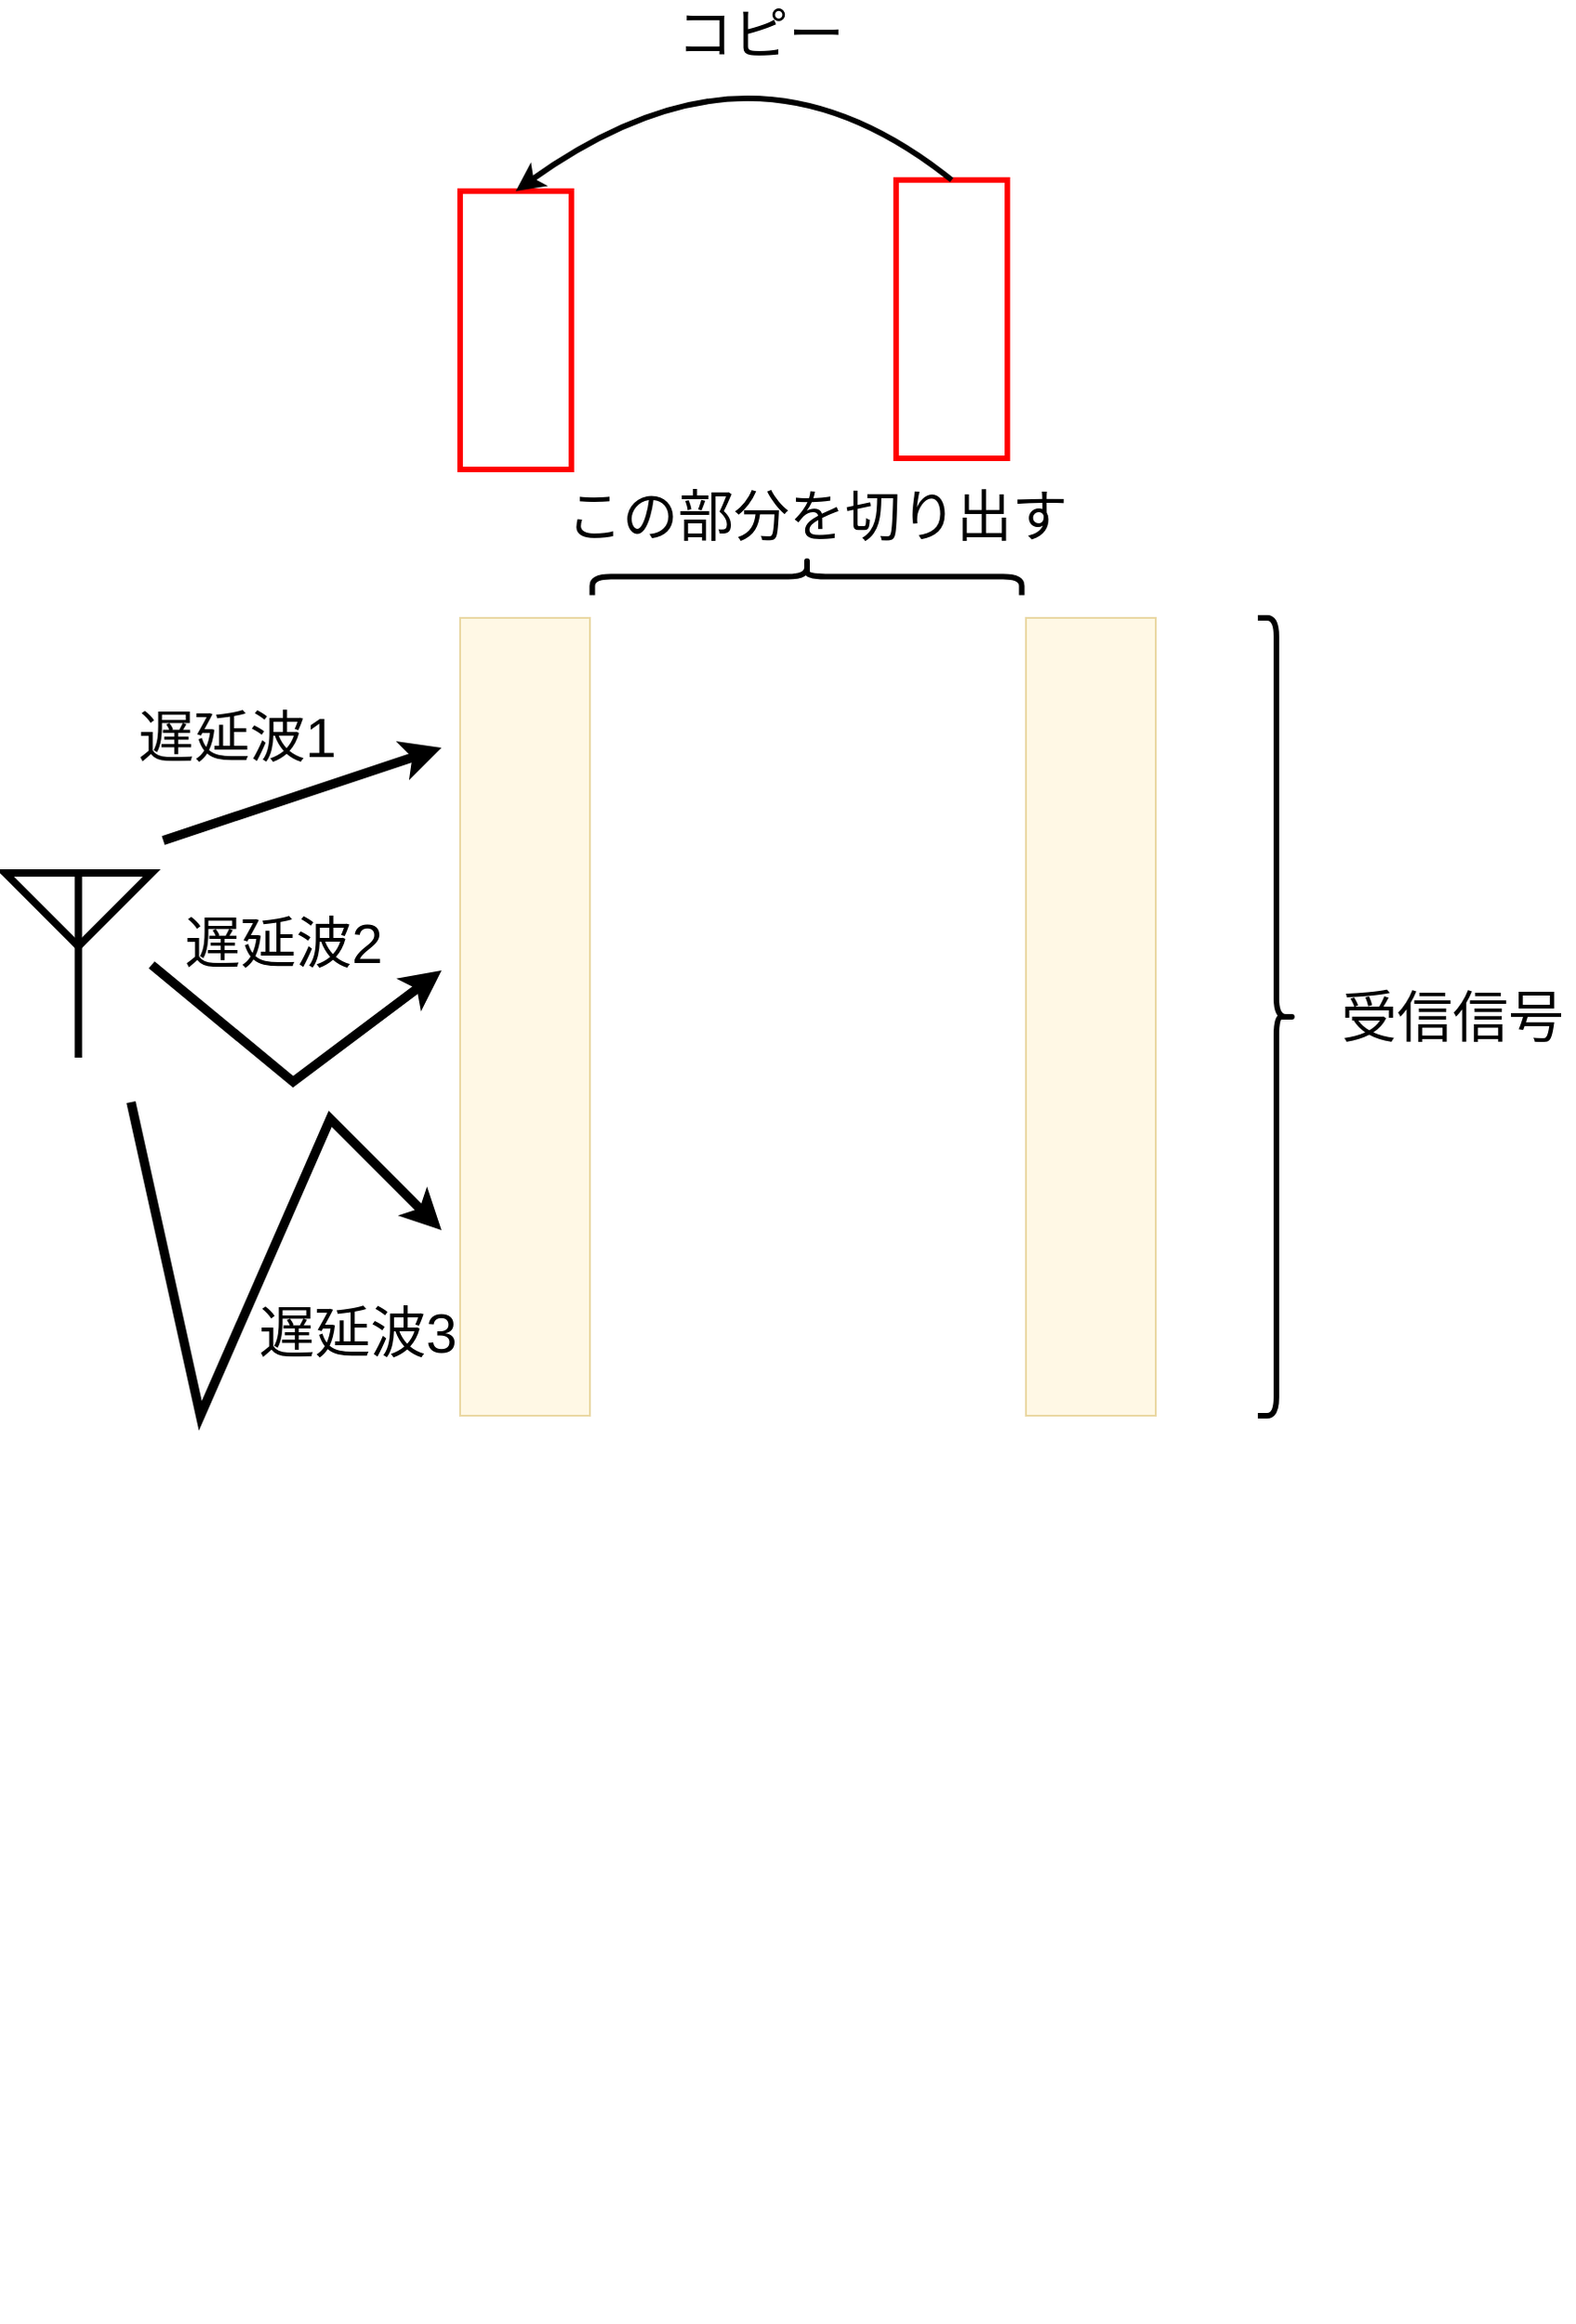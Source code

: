 <mxfile version="26.1.0">
  <diagram name="ページ1" id="u3KTnGcaad2kfNNgDazC">
    <mxGraphModel dx="1434" dy="1987" grid="1" gridSize="10" guides="1" tooltips="1" connect="1" arrows="1" fold="1" page="1" pageScale="1" pageWidth="827" pageHeight="1169" math="0" shadow="0">
      <root>
        <mxCell id="0" />
        <mxCell id="1" parent="0" />
        <mxCell id="vhDB4D9_b3Gb6dfGekna-1" value="" style="shape=image;verticalLabelPosition=bottom;labelBackgroundColor=default;verticalAlign=top;aspect=fixed;imageAspect=0;image=https://blogger.googleusercontent.com/img/b/R29vZ2xl/AVvXsEjLVz7O1ZW-iv4uq3k_uaeDsGe9uS0HiIJGPCHsHUiFAwaegw5uImc6azJnu3YDnDUc8cX7klP3fjMMrpaxAMdy38GMEuWeHD8LGiS65dKdffdsmI70Uq2Gqw24mrzuByDZy85qU-fpz0S2/s450/car_side.png;" parent="1" vertex="1">
          <mxGeometry x="360" y="20" width="222.73" height="147" as="geometry" />
        </mxCell>
        <mxCell id="vhDB4D9_b3Gb6dfGekna-2" value="" style="shape=image;verticalLabelPosition=bottom;labelBackgroundColor=default;verticalAlign=top;aspect=fixed;imageAspect=0;image=https://blogger.googleusercontent.com/img/b/R29vZ2xl/AVvXsEjLVz7O1ZW-iv4uq3k_uaeDsGe9uS0HiIJGPCHsHUiFAwaegw5uImc6azJnu3YDnDUc8cX7klP3fjMMrpaxAMdy38GMEuWeHD8LGiS65dKdffdsmI70Uq2Gqw24mrzuByDZy85qU-fpz0S2/s450/car_side.png;clipPath=inset(4.04% 0.67% 0% 75%);" parent="1" vertex="1">
          <mxGeometry x="290" y="20" width="56.479" height="147" as="geometry" />
        </mxCell>
        <mxCell id="vhDB4D9_b3Gb6dfGekna-4" value="" style="shape=image;verticalLabelPosition=bottom;labelBackgroundColor=default;verticalAlign=top;aspect=fixed;imageAspect=0;image=https://blogger.googleusercontent.com/img/b/R29vZ2xl/AVvXsEjLVz7O1ZW-iv4uq3k_uaeDsGe9uS0HiIJGPCHsHUiFAwaegw5uImc6azJnu3YDnDUc8cX7klP3fjMMrpaxAMdy38GMEuWeHD8LGiS65dKdffdsmI70Uq2Gqw24mrzuByDZy85qU-fpz0S2/s450/car_side.png;" parent="1" vertex="1">
          <mxGeometry x="360" y="240" width="222.73" height="147" as="geometry" />
        </mxCell>
        <mxCell id="vhDB4D9_b3Gb6dfGekna-5" value="" style="shape=image;verticalLabelPosition=bottom;labelBackgroundColor=default;verticalAlign=top;aspect=fixed;imageAspect=0;image=https://blogger.googleusercontent.com/img/b/R29vZ2xl/AVvXsEjLVz7O1ZW-iv4uq3k_uaeDsGe9uS0HiIJGPCHsHUiFAwaegw5uImc6azJnu3YDnDUc8cX7klP3fjMMrpaxAMdy38GMEuWeHD8LGiS65dKdffdsmI70Uq2Gqw24mrzuByDZy85qU-fpz0S2/s450/car_side.png;clipPath=inset(4.04% 0.67% 0% 75%);" parent="1" vertex="1">
          <mxGeometry x="290" y="240" width="56.479" height="147" as="geometry" />
        </mxCell>
        <mxCell id="vhDB4D9_b3Gb6dfGekna-6" value="" style="shape=image;verticalLabelPosition=bottom;labelBackgroundColor=default;verticalAlign=top;aspect=fixed;imageAspect=0;image=https://blogger.googleusercontent.com/img/b/R29vZ2xl/AVvXsEjLVz7O1ZW-iv4uq3k_uaeDsGe9uS0HiIJGPCHsHUiFAwaegw5uImc6azJnu3YDnDUc8cX7klP3fjMMrpaxAMdy38GMEuWeHD8LGiS65dKdffdsmI70Uq2Gqw24mrzuByDZy85qU-fpz0S2/s450/car_side.png;" parent="1" vertex="1">
          <mxGeometry x="390" y="370" width="222.73" height="147" as="geometry" />
        </mxCell>
        <mxCell id="vhDB4D9_b3Gb6dfGekna-7" value="" style="shape=image;verticalLabelPosition=bottom;labelBackgroundColor=default;verticalAlign=top;aspect=fixed;imageAspect=0;image=https://blogger.googleusercontent.com/img/b/R29vZ2xl/AVvXsEjLVz7O1ZW-iv4uq3k_uaeDsGe9uS0HiIJGPCHsHUiFAwaegw5uImc6azJnu3YDnDUc8cX7klP3fjMMrpaxAMdy38GMEuWeHD8LGiS65dKdffdsmI70Uq2Gqw24mrzuByDZy85qU-fpz0S2/s450/car_side.png;clipPath=inset(4.04% 0.67% 0% 75%);" parent="1" vertex="1">
          <mxGeometry x="320" y="370" width="56.479" height="147" as="geometry" />
        </mxCell>
        <mxCell id="vhDB4D9_b3Gb6dfGekna-8" value="" style="shape=image;verticalLabelPosition=bottom;labelBackgroundColor=default;verticalAlign=top;aspect=fixed;imageAspect=0;image=https://blogger.googleusercontent.com/img/b/R29vZ2xl/AVvXsEjLVz7O1ZW-iv4uq3k_uaeDsGe9uS0HiIJGPCHsHUiFAwaegw5uImc6azJnu3YDnDUc8cX7klP3fjMMrpaxAMdy38GMEuWeHD8LGiS65dKdffdsmI70Uq2Gqw24mrzuByDZy85qU-fpz0S2/s450/car_side.png;" parent="1" vertex="1">
          <mxGeometry x="430" y="511" width="222.73" height="147" as="geometry" />
        </mxCell>
        <mxCell id="vhDB4D9_b3Gb6dfGekna-9" value="" style="shape=image;verticalLabelPosition=bottom;labelBackgroundColor=default;verticalAlign=top;aspect=fixed;imageAspect=0;image=https://blogger.googleusercontent.com/img/b/R29vZ2xl/AVvXsEjLVz7O1ZW-iv4uq3k_uaeDsGe9uS0HiIJGPCHsHUiFAwaegw5uImc6azJnu3YDnDUc8cX7klP3fjMMrpaxAMdy38GMEuWeHD8LGiS65dKdffdsmI70Uq2Gqw24mrzuByDZy85qU-fpz0S2/s450/car_side.png;clipPath=inset(4.04% 0.67% 0% 75%);" parent="1" vertex="1">
          <mxGeometry x="360" y="511" width="56.479" height="147" as="geometry" />
        </mxCell>
        <mxCell id="vhDB4D9_b3Gb6dfGekna-10" value="" style="rounded=0;whiteSpace=wrap;html=1;fillColor=#fff2cc;opacity=50;strokeColor=#d6b656;" parent="1" vertex="1">
          <mxGeometry x="290" y="250" width="70" height="430" as="geometry" />
        </mxCell>
        <mxCell id="vhDB4D9_b3Gb6dfGekna-11" value="" style="rounded=0;whiteSpace=wrap;html=1;fillColor=#fff2cc;opacity=50;strokeColor=#d6b656;" parent="1" vertex="1">
          <mxGeometry x="595" y="250" width="70" height="430" as="geometry" />
        </mxCell>
        <mxCell id="vhDB4D9_b3Gb6dfGekna-12" value="" style="shape=curlyBracket;whiteSpace=wrap;html=1;rounded=1;flipH=1;labelPosition=right;verticalLabelPosition=middle;align=left;verticalAlign=middle;strokeWidth=3;" parent="1" vertex="1">
          <mxGeometry x="720" y="250" width="20" height="430" as="geometry" />
        </mxCell>
        <mxCell id="vhDB4D9_b3Gb6dfGekna-13" value="&lt;font style=&quot;font-size: 30px;&quot;&gt;受信信号&lt;/font&gt;" style="text;html=1;align=center;verticalAlign=middle;whiteSpace=wrap;rounded=0;" parent="1" vertex="1">
          <mxGeometry x="760" y="450" width="130" height="30" as="geometry" />
        </mxCell>
        <mxCell id="vhDB4D9_b3Gb6dfGekna-14" value="" style="shape=image;verticalLabelPosition=bottom;labelBackgroundColor=default;verticalAlign=top;aspect=fixed;imageAspect=0;image=https://blogger.googleusercontent.com/img/b/R29vZ2xl/AVvXsEjLVz7O1ZW-iv4uq3k_uaeDsGe9uS0HiIJGPCHsHUiFAwaegw5uImc6azJnu3YDnDUc8cX7klP3fjMMrpaxAMdy38GMEuWeHD8LGiS65dKdffdsmI70Uq2Gqw24mrzuByDZy85qU-fpz0S2/s450/car_side.png;" parent="1" vertex="1">
          <mxGeometry x="360" y="720" width="222.73" height="147" as="geometry" />
        </mxCell>
        <mxCell id="vhDB4D9_b3Gb6dfGekna-15" value="" style="shape=image;verticalLabelPosition=bottom;labelBackgroundColor=default;verticalAlign=top;aspect=fixed;imageAspect=0;image=https://blogger.googleusercontent.com/img/b/R29vZ2xl/AVvXsEjLVz7O1ZW-iv4uq3k_uaeDsGe9uS0HiIJGPCHsHUiFAwaegw5uImc6azJnu3YDnDUc8cX7klP3fjMMrpaxAMdy38GMEuWeHD8LGiS65dKdffdsmI70Uq2Gqw24mrzuByDZy85qU-fpz0S2/s450/car_side.png;" parent="1" vertex="1">
          <mxGeometry x="123.75" y="720" width="222.73" height="147" as="geometry" />
        </mxCell>
        <mxCell id="vhDB4D9_b3Gb6dfGekna-16" value="" style="shape=image;verticalLabelPosition=bottom;labelBackgroundColor=default;verticalAlign=top;aspect=fixed;imageAspect=0;image=https://blogger.googleusercontent.com/img/b/R29vZ2xl/AVvXsEjLVz7O1ZW-iv4uq3k_uaeDsGe9uS0HiIJGPCHsHUiFAwaegw5uImc6azJnu3YDnDUc8cX7klP3fjMMrpaxAMdy38GMEuWeHD8LGiS65dKdffdsmI70Uq2Gqw24mrzuByDZy85qU-fpz0S2/s450/car_side.png;" parent="1" vertex="1">
          <mxGeometry x="597.27" y="720" width="222.73" height="147" as="geometry" />
        </mxCell>
        <mxCell id="vhDB4D9_b3Gb6dfGekna-23" value="" style="shape=image;verticalLabelPosition=bottom;labelBackgroundColor=default;verticalAlign=top;aspect=fixed;imageAspect=0;image=https://blogger.googleusercontent.com/img/b/R29vZ2xl/AVvXsEjLVz7O1ZW-iv4uq3k_uaeDsGe9uS0HiIJGPCHsHUiFAwaegw5uImc6azJnu3YDnDUc8cX7klP3fjMMrpaxAMdy38GMEuWeHD8LGiS65dKdffdsmI70Uq2Gqw24mrzuByDZy85qU-fpz0S2/s450/car_side.png;clipPath=inset(11.62% 8.33% 5.56% 0%);" parent="1" vertex="1">
          <mxGeometry x="361.87" y="880" width="212.67" height="126.83" as="geometry" />
        </mxCell>
        <mxCell id="vhDB4D9_b3Gb6dfGekna-26" value="" style="shape=image;verticalLabelPosition=bottom;labelBackgroundColor=default;verticalAlign=top;aspect=fixed;imageAspect=0;image=https://blogger.googleusercontent.com/img/b/R29vZ2xl/AVvXsEjLVz7O1ZW-iv4uq3k_uaeDsGe9uS0HiIJGPCHsHUiFAwaegw5uImc6azJnu3YDnDUc8cX7klP3fjMMrpaxAMdy38GMEuWeHD8LGiS65dKdffdsmI70Uq2Gqw24mrzuByDZy85qU-fpz0S2/s450/car_side.png;clipPath=inset(4.04% 0.67% 0% 92%);" parent="1" vertex="1">
          <mxGeometry x="331.87" y="867" width="17.013" height="147" as="geometry" />
        </mxCell>
        <mxCell id="vhDB4D9_b3Gb6dfGekna-27" value="" style="shape=image;verticalLabelPosition=bottom;labelBackgroundColor=default;verticalAlign=top;aspect=fixed;imageAspect=0;image=https://blogger.googleusercontent.com/img/b/R29vZ2xl/AVvXsEjLVz7O1ZW-iv4uq3k_uaeDsGe9uS0HiIJGPCHsHUiFAwaegw5uImc6azJnu3YDnDUc8cX7klP3fjMMrpaxAMdy38GMEuWeHD8LGiS65dKdffdsmI70Uq2Gqw24mrzuByDZy85qU-fpz0S2/s450/car_side.png;clipPath=inset(11.62% 8.33% 5.56% 0%);" parent="1" vertex="1">
          <mxGeometry x="119.2" y="880" width="212.67" height="126.83" as="geometry" />
        </mxCell>
        <mxCell id="vhDB4D9_b3Gb6dfGekna-28" value="" style="shape=image;verticalLabelPosition=bottom;labelBackgroundColor=default;verticalAlign=top;aspect=fixed;imageAspect=0;image=https://blogger.googleusercontent.com/img/b/R29vZ2xl/AVvXsEjLVz7O1ZW-iv4uq3k_uaeDsGe9uS0HiIJGPCHsHUiFAwaegw5uImc6azJnu3YDnDUc8cX7klP3fjMMrpaxAMdy38GMEuWeHD8LGiS65dKdffdsmI70Uq2Gqw24mrzuByDZy85qU-fpz0S2/s450/car_side.png;clipPath=inset(4.04% 0.67% 0% 92%);" parent="1" vertex="1">
          <mxGeometry x="95.62" y="869.91" width="17.013" height="147" as="geometry" />
        </mxCell>
        <mxCell id="vhDB4D9_b3Gb6dfGekna-29" value="" style="shape=image;verticalLabelPosition=bottom;labelBackgroundColor=default;verticalAlign=top;aspect=fixed;imageAspect=0;image=https://blogger.googleusercontent.com/img/b/R29vZ2xl/AVvXsEjLVz7O1ZW-iv4uq3k_uaeDsGe9uS0HiIJGPCHsHUiFAwaegw5uImc6azJnu3YDnDUc8cX7klP3fjMMrpaxAMdy38GMEuWeHD8LGiS65dKdffdsmI70Uq2Gqw24mrzuByDZy85qU-fpz0S2/s450/car_side.png;clipPath=inset(4.04% 0.67% 0% 92%);" parent="1" vertex="1">
          <mxGeometry x="574.54" y="867.0" width="17.013" height="147" as="geometry" />
        </mxCell>
        <mxCell id="vhDB4D9_b3Gb6dfGekna-30" value="" style="shape=image;verticalLabelPosition=bottom;labelBackgroundColor=default;verticalAlign=top;aspect=fixed;imageAspect=0;image=https://blogger.googleusercontent.com/img/b/R29vZ2xl/AVvXsEjLVz7O1ZW-iv4uq3k_uaeDsGe9uS0HiIJGPCHsHUiFAwaegw5uImc6azJnu3YDnDUc8cX7klP3fjMMrpaxAMdy38GMEuWeHD8LGiS65dKdffdsmI70Uq2Gqw24mrzuByDZy85qU-fpz0S2/s450/car_side.png;clipPath=inset(11.62% 8.33% 5.56% 0%);" parent="1" vertex="1">
          <mxGeometry x="601.87" y="880" width="212.67" height="126.83" as="geometry" />
        </mxCell>
        <mxCell id="vhDB4D9_b3Gb6dfGekna-31" value="" style="shape=image;verticalLabelPosition=bottom;labelBackgroundColor=default;verticalAlign=top;aspect=fixed;imageAspect=0;image=https://blogger.googleusercontent.com/img/b/R29vZ2xl/AVvXsEjLVz7O1ZW-iv4uq3k_uaeDsGe9uS0HiIJGPCHsHUiFAwaegw5uImc6azJnu3YDnDUc8cX7klP3fjMMrpaxAMdy38GMEuWeHD8LGiS65dKdffdsmI70Uq2Gqw24mrzuByDZy85qU-fpz0S2/s450/car_side.png;clipPath=inset(10.61% 25.33% 5.56% 0.67%);" parent="1" vertex="1">
          <mxGeometry x="396.62" y="1014" width="170.57" height="127.55" as="geometry" />
        </mxCell>
        <mxCell id="vhDB4D9_b3Gb6dfGekna-33" value="" style="shape=image;verticalLabelPosition=bottom;labelBackgroundColor=default;verticalAlign=top;aspect=fixed;imageAspect=0;image=https://blogger.googleusercontent.com/img/b/R29vZ2xl/AVvXsEjLVz7O1ZW-iv4uq3k_uaeDsGe9uS0HiIJGPCHsHUiFAwaegw5uImc6azJnu3YDnDUc8cX7klP3fjMMrpaxAMdy38GMEuWeHD8LGiS65dKdffdsmI70Uq2Gqw24mrzuByDZy85qU-fpz0S2/s450/car_side.png;clipPath=inset(10.1% 1% 4.55% 74%);" parent="1" vertex="1">
          <mxGeometry x="567.19" y="1020.55" width="53.7" height="121" as="geometry" />
        </mxCell>
        <mxCell id="vhDB4D9_b3Gb6dfGekna-34" value="" style="shape=image;verticalLabelPosition=bottom;labelBackgroundColor=default;verticalAlign=top;aspect=fixed;imageAspect=0;image=https://blogger.googleusercontent.com/img/b/R29vZ2xl/AVvXsEjLVz7O1ZW-iv4uq3k_uaeDsGe9uS0HiIJGPCHsHUiFAwaegw5uImc6azJnu3YDnDUc8cX7klP3fjMMrpaxAMdy38GMEuWeHD8LGiS65dKdffdsmI70Uq2Gqw24mrzuByDZy85qU-fpz0S2/s450/car_side.png;clipPath=inset(10.1% 1% 4.55% 74%);" parent="1" vertex="1">
          <mxGeometry x="332.1" y="1020.55" width="53.7" height="121" as="geometry" />
        </mxCell>
        <mxCell id="vhDB4D9_b3Gb6dfGekna-35" value="" style="shape=image;verticalLabelPosition=bottom;labelBackgroundColor=default;verticalAlign=top;aspect=fixed;imageAspect=0;image=https://blogger.googleusercontent.com/img/b/R29vZ2xl/AVvXsEjLVz7O1ZW-iv4uq3k_uaeDsGe9uS0HiIJGPCHsHUiFAwaegw5uImc6azJnu3YDnDUc8cX7klP3fjMMrpaxAMdy38GMEuWeHD8LGiS65dKdffdsmI70Uq2Gqw24mrzuByDZy85qU-fpz0S2/s450/car_side.png;clipPath=inset(10.61% 25.33% 5.56% 0.67%);" parent="1" vertex="1">
          <mxGeometry x="159.62" y="1016" width="170.57" height="127.55" as="geometry" />
        </mxCell>
        <mxCell id="vhDB4D9_b3Gb6dfGekna-36" value="" style="shape=image;verticalLabelPosition=bottom;labelBackgroundColor=default;verticalAlign=top;aspect=fixed;imageAspect=0;image=https://blogger.googleusercontent.com/img/b/R29vZ2xl/AVvXsEjLVz7O1ZW-iv4uq3k_uaeDsGe9uS0HiIJGPCHsHUiFAwaegw5uImc6azJnu3YDnDUc8cX7klP3fjMMrpaxAMdy38GMEuWeHD8LGiS65dKdffdsmI70Uq2Gqw24mrzuByDZy85qU-fpz0S2/s450/car_side.png;clipPath=inset(10.1% 1% 4.55% 74%);" parent="1" vertex="1">
          <mxGeometry x="95.62" y="1022.55" width="53.7" height="121" as="geometry" />
        </mxCell>
        <mxCell id="vhDB4D9_b3Gb6dfGekna-37" value="" style="shape=image;verticalLabelPosition=bottom;labelBackgroundColor=default;verticalAlign=top;aspect=fixed;imageAspect=0;image=https://blogger.googleusercontent.com/img/b/R29vZ2xl/AVvXsEjLVz7O1ZW-iv4uq3k_uaeDsGe9uS0HiIJGPCHsHUiFAwaegw5uImc6azJnu3YDnDUc8cX7klP3fjMMrpaxAMdy38GMEuWeHD8LGiS65dKdffdsmI70Uq2Gqw24mrzuByDZy85qU-fpz0S2/s450/car_side.png;clipPath=inset(10.61% 25.33% 5.56% 0.67%);" parent="1" vertex="1">
          <mxGeometry x="638.35" y="1016.91" width="170.57" height="127.55" as="geometry" />
        </mxCell>
        <mxCell id="vhDB4D9_b3Gb6dfGekna-38" value="" style="verticalLabelPosition=bottom;shadow=0;dashed=0;align=center;html=1;verticalAlign=top;shape=mxgraph.electrical.radio.aerial_-_antenna_2;strokeWidth=4;" parent="1" vertex="1">
          <mxGeometry x="44.75" y="387" width="79" height="100" as="geometry" />
        </mxCell>
        <mxCell id="vhDB4D9_b3Gb6dfGekna-39" value="" style="endArrow=classic;html=1;rounded=0;strokeWidth=5;" parent="1" edge="1">
          <mxGeometry width="50" height="50" relative="1" as="geometry">
            <mxPoint x="130" y="370" as="sourcePoint" />
            <mxPoint x="280" y="320" as="targetPoint" />
          </mxGeometry>
        </mxCell>
        <mxCell id="vhDB4D9_b3Gb6dfGekna-40" value="&lt;font style=&quot;font-size: 30px;&quot;&gt;遅延波1&lt;/font&gt;" style="text;html=1;align=center;verticalAlign=middle;whiteSpace=wrap;rounded=0;" parent="1" vertex="1">
          <mxGeometry x="110" y="298.5" width="120" height="30" as="geometry" />
        </mxCell>
        <mxCell id="vhDB4D9_b3Gb6dfGekna-41" value="" style="endArrow=classic;html=1;rounded=0;strokeWidth=5;" parent="1" edge="1">
          <mxGeometry width="50" height="50" relative="1" as="geometry">
            <mxPoint x="123.75" y="437" as="sourcePoint" />
            <mxPoint x="280" y="440" as="targetPoint" />
            <Array as="points">
              <mxPoint x="200" y="500" />
            </Array>
          </mxGeometry>
        </mxCell>
        <mxCell id="vhDB4D9_b3Gb6dfGekna-42" value="&lt;font style=&quot;font-size: 30px;&quot;&gt;遅延波2&lt;/font&gt;" style="text;html=1;align=center;verticalAlign=middle;whiteSpace=wrap;rounded=0;" parent="1" vertex="1">
          <mxGeometry x="140" y="410" width="110" height="30" as="geometry" />
        </mxCell>
        <mxCell id="vhDB4D9_b3Gb6dfGekna-43" value="" style="endArrow=classic;html=1;rounded=0;strokeWidth=5;" parent="1" edge="1">
          <mxGeometry width="50" height="50" relative="1" as="geometry">
            <mxPoint x="112.63" y="511" as="sourcePoint" />
            <mxPoint x="280" y="580" as="targetPoint" />
            <Array as="points">
              <mxPoint x="150" y="680" />
              <mxPoint x="220" y="520" />
            </Array>
          </mxGeometry>
        </mxCell>
        <mxCell id="vhDB4D9_b3Gb6dfGekna-44" value="&lt;font style=&quot;font-size: 30px;&quot;&gt;遅延波3&lt;/font&gt;" style="text;html=1;align=center;verticalAlign=middle;whiteSpace=wrap;rounded=0;" parent="1" vertex="1">
          <mxGeometry x="180.35" y="620" width="109.65" height="30" as="geometry" />
        </mxCell>
        <mxCell id="vhDB4D9_b3Gb6dfGekna-45" value="" style="endArrow=none;html=1;rounded=0;entryX=0;entryY=0;entryDx=0;entryDy=0;strokeColor=#FFFFFF;strokeWidth=3;" parent="1" target="vhDB4D9_b3Gb6dfGekna-26" edge="1">
          <mxGeometry width="50" height="50" relative="1" as="geometry">
            <mxPoint x="330" y="1160" as="sourcePoint" />
            <mxPoint x="360" y="830" as="targetPoint" />
          </mxGeometry>
        </mxCell>
        <mxCell id="vhDB4D9_b3Gb6dfGekna-46" value="" style="endArrow=none;html=1;rounded=0;entryX=0;entryY=0;entryDx=0;entryDy=0;strokeColor=#FFFFFF;strokeWidth=3;" parent="1" edge="1">
          <mxGeometry width="50" height="50" relative="1" as="geometry">
            <mxPoint x="570" y="1166" as="sourcePoint" />
            <mxPoint x="572" y="873" as="targetPoint" />
          </mxGeometry>
        </mxCell>
        <mxCell id="vhDB4D9_b3Gb6dfGekna-47" value="" style="shape=curlyBracket;whiteSpace=wrap;html=1;rounded=1;flipH=1;labelPosition=right;verticalLabelPosition=middle;align=left;verticalAlign=middle;rotation=-90;strokeWidth=3;" parent="1" vertex="1">
          <mxGeometry x="467" y="112" width="20" height="231.5" as="geometry" />
        </mxCell>
        <mxCell id="vhDB4D9_b3Gb6dfGekna-48" value="&lt;font style=&quot;font-size: 30px;&quot;&gt;この部分を切り出す&lt;/font&gt;" style="text;html=1;align=center;verticalAlign=middle;whiteSpace=wrap;rounded=0;" parent="1" vertex="1">
          <mxGeometry x="340.59" y="180" width="282.63" height="30" as="geometry" />
        </mxCell>
        <mxCell id="vhDB4D9_b3Gb6dfGekna-50" value="" style="rounded=0;whiteSpace=wrap;html=1;fillColor=none;strokeColor=#FF0000;strokeWidth=3;" parent="1" vertex="1">
          <mxGeometry x="290" y="20" width="60" height="150" as="geometry" />
        </mxCell>
        <mxCell id="vhDB4D9_b3Gb6dfGekna-51" value="" style="rounded=0;whiteSpace=wrap;html=1;fillColor=none;strokeColor=#FF0000;strokeWidth=3;" parent="1" vertex="1">
          <mxGeometry x="525" y="14" width="60" height="150" as="geometry" />
        </mxCell>
        <mxCell id="vhDB4D9_b3Gb6dfGekna-52" value="" style="curved=1;endArrow=classic;html=1;rounded=0;strokeWidth=3;exitX=0.5;exitY=0;exitDx=0;exitDy=0;entryX=0.5;entryY=0;entryDx=0;entryDy=0;" parent="1" source="vhDB4D9_b3Gb6dfGekna-51" target="vhDB4D9_b3Gb6dfGekna-50" edge="1">
          <mxGeometry width="50" height="50" relative="1" as="geometry">
            <mxPoint x="430" y="-10" as="sourcePoint" />
            <mxPoint x="480" y="-60" as="targetPoint" />
            <Array as="points">
              <mxPoint x="500" y="-30" />
              <mxPoint x="390" y="-30" />
            </Array>
          </mxGeometry>
        </mxCell>
        <mxCell id="vhDB4D9_b3Gb6dfGekna-53" value="&lt;font style=&quot;font-size: 30px;&quot;&gt;コピー&lt;/font&gt;" style="text;html=1;align=center;verticalAlign=middle;whiteSpace=wrap;rounded=0;" parent="1" vertex="1">
          <mxGeometry x="390" y="-80" width="123.52" height="30" as="geometry" />
        </mxCell>
      </root>
    </mxGraphModel>
  </diagram>
</mxfile>
